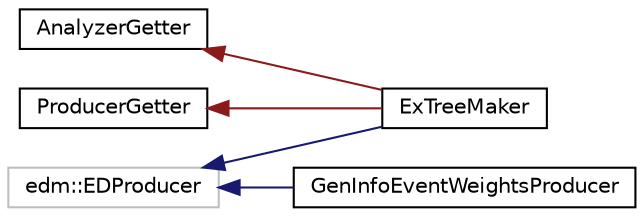 digraph "Graphical Class Hierarchy"
{
 // LATEX_PDF_SIZE
  edge [fontname="Helvetica",fontsize="10",labelfontname="Helvetica",labelfontsize="10"];
  node [fontname="Helvetica",fontsize="10",shape=record];
  rankdir="LR";
  Node0 [label="AnalyzerGetter",height=0.2,width=0.4,color="black", fillcolor="white", style="filled",URL="$classAnalyzerGetter.html",tooltip=" "];
  Node0 -> Node1 [dir="back",color="firebrick4",fontsize="10",style="solid",fontname="Helvetica"];
  Node1 [label="ExTreeMaker",height=0.2,width=0.4,color="black", fillcolor="white", style="filled",URL="$classExTreeMaker.html",tooltip=" "];
  Node44 [label="edm::EDProducer",height=0.2,width=0.4,color="grey75", fillcolor="white", style="filled",tooltip=" "];
  Node44 -> Node1 [dir="back",color="midnightblue",fontsize="10",style="solid",fontname="Helvetica"];
  Node44 -> Node45 [dir="back",color="midnightblue",fontsize="10",style="solid",fontname="Helvetica"];
  Node45 [label="GenInfoEventWeightsProducer",height=0.2,width=0.4,color="black", fillcolor="white", style="filled",URL="$classGenInfoEventWeightsProducer.html",tooltip=" "];
  Node150 [label="ProducerGetter",height=0.2,width=0.4,color="black", fillcolor="white", style="filled",URL="$classProducerGetter.html",tooltip=" "];
  Node150 -> Node1 [dir="back",color="firebrick4",fontsize="10",style="solid",fontname="Helvetica"];
}
